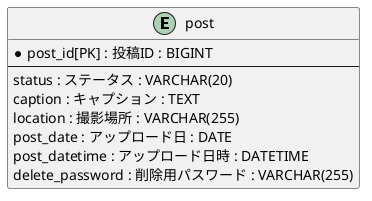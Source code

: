 @startuml post
entity "post" {
  *post_id[PK] : 投稿ID : BIGINT
  --
  status : ステータス : VARCHAR(20)
  caption : キャプション : TEXT
  location : 撮影場所 : VARCHAR(255)
  post_date : アップロード日 : DATE
  post_datetime : アップロード日時 : DATETIME
  delete_password : 削除用パスワード : VARCHAR(255)
}
@enduml